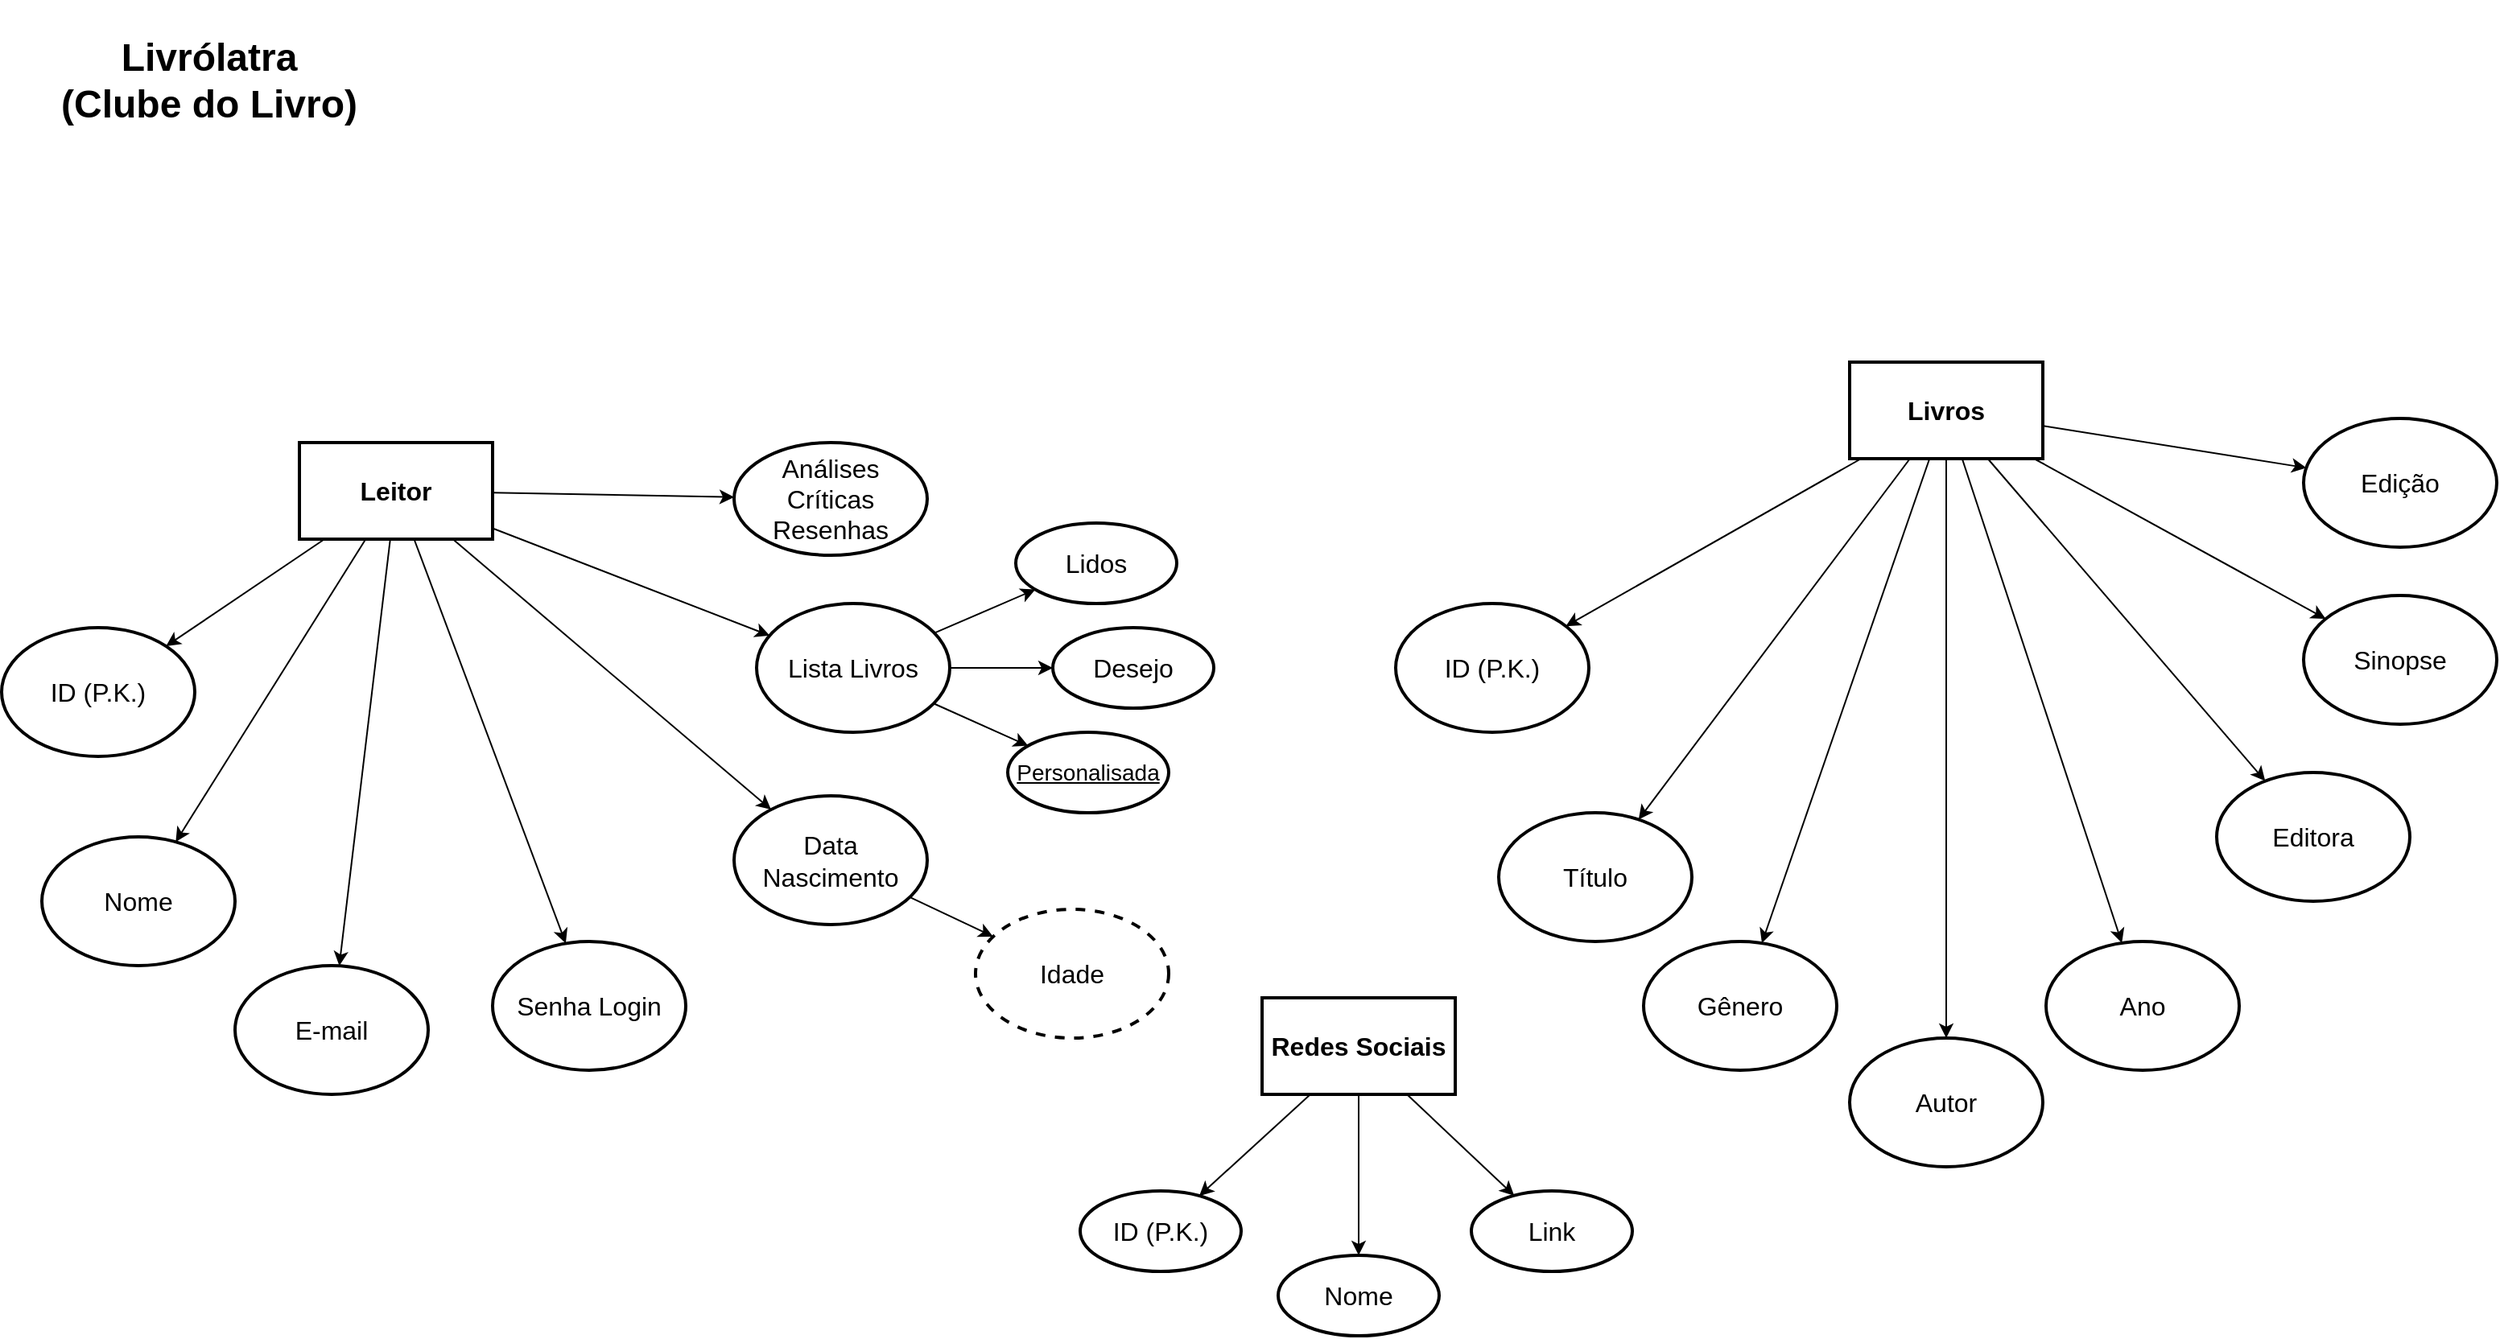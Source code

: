<mxfile version="22.0.3" type="device">
  <diagram name="Página-1" id="D_oYp7YFY8a_a5B_dFeF">
    <mxGraphModel dx="778" dy="772" grid="1" gridSize="10" guides="1" tooltips="1" connect="1" arrows="1" fold="1" page="1" pageScale="1" pageWidth="827" pageHeight="1169" math="0" shadow="0">
      <root>
        <mxCell id="0" />
        <mxCell id="1" parent="0" />
        <mxCell id="0pynkcndntX9hv0KAbxj-1" value="&lt;b&gt;&lt;font style=&quot;font-size: 24px;&quot;&gt;Livrólatra (Clube do Livro)&lt;/font&gt;&lt;/b&gt;" style="text;html=1;strokeColor=none;fillColor=none;align=center;verticalAlign=middle;whiteSpace=wrap;rounded=0;" parent="1" vertex="1">
          <mxGeometry x="64" y="10" width="190" height="100" as="geometry" />
        </mxCell>
        <mxCell id="0pynkcndntX9hv0KAbxj-5" value="&lt;span style=&quot;font-size: 16px;&quot;&gt;ID (P.K.)&lt;/span&gt;" style="ellipse;whiteSpace=wrap;html=1;strokeColor=default;strokeWidth=2;fillColor=none;" parent="1" vertex="1">
          <mxGeometry x="30" y="400" width="120" height="80" as="geometry" />
        </mxCell>
        <mxCell id="0pynkcndntX9hv0KAbxj-6" value="&lt;span style=&quot;font-size: 16px;&quot;&gt;Nome&lt;/span&gt;" style="ellipse;whiteSpace=wrap;html=1;strokeColor=default;strokeWidth=2;fillColor=none;" parent="1" vertex="1">
          <mxGeometry x="55" y="530" width="120" height="80" as="geometry" />
        </mxCell>
        <mxCell id="0pynkcndntX9hv0KAbxj-7" value="&lt;span style=&quot;font-size: 16px;&quot;&gt;Data Nascimento&lt;br&gt;&lt;/span&gt;" style="ellipse;whiteSpace=wrap;html=1;strokeColor=default;strokeWidth=2;fillColor=none;" parent="1" vertex="1">
          <mxGeometry x="485" y="504.5" width="120" height="80" as="geometry" />
        </mxCell>
        <mxCell id="0pynkcndntX9hv0KAbxj-8" value="&lt;span style=&quot;font-size: 16px;&quot;&gt;E-mail&lt;/span&gt;" style="ellipse;whiteSpace=wrap;html=1;strokeColor=default;strokeWidth=2;fillColor=none;" parent="1" vertex="1">
          <mxGeometry x="175" y="610" width="120" height="80" as="geometry" />
        </mxCell>
        <mxCell id="0pynkcndntX9hv0KAbxj-10" value="&lt;span style=&quot;font-size: 16px;&quot;&gt;Senha Login&lt;/span&gt;" style="ellipse;whiteSpace=wrap;html=1;strokeColor=default;strokeWidth=2;fillColor=none;" parent="1" vertex="1">
          <mxGeometry x="335" y="595" width="120" height="80" as="geometry" />
        </mxCell>
        <mxCell id="0pynkcndntX9hv0KAbxj-11" value="&lt;span style=&quot;font-size: 16px;&quot;&gt;Idade&lt;br&gt;&lt;/span&gt;" style="ellipse;whiteSpace=wrap;html=1;strokeColor=default;strokeWidth=2;fillColor=none;dashed=1;" parent="1" vertex="1">
          <mxGeometry x="635" y="575" width="120" height="80" as="geometry" />
        </mxCell>
        <mxCell id="0pynkcndntX9hv0KAbxj-12" value="&lt;span style=&quot;font-size: 16px;&quot;&gt;ID (P.K.)&lt;br&gt;&lt;/span&gt;" style="ellipse;whiteSpace=wrap;html=1;strokeColor=default;strokeWidth=2;fillColor=none;" parent="1" vertex="1">
          <mxGeometry x="700" y="750" width="100" height="50" as="geometry" />
        </mxCell>
        <mxCell id="0pynkcndntX9hv0KAbxj-17" value="&lt;span style=&quot;font-size: 16px;&quot;&gt;Nome&lt;br&gt;&lt;/span&gt;" style="ellipse;whiteSpace=wrap;html=1;strokeColor=default;strokeWidth=2;fillColor=none;" parent="1" vertex="1">
          <mxGeometry x="823" y="790" width="100" height="50" as="geometry" />
        </mxCell>
        <mxCell id="0pynkcndntX9hv0KAbxj-19" value="&lt;span style=&quot;font-size: 16px;&quot;&gt;Link&lt;br&gt;&lt;/span&gt;" style="ellipse;whiteSpace=wrap;html=1;strokeColor=default;strokeWidth=2;fillColor=none;" parent="1" vertex="1">
          <mxGeometry x="943" y="750" width="100" height="50" as="geometry" />
        </mxCell>
        <mxCell id="IXmIICaTYyOZwb3j-QIF-14" value="&lt;b&gt;&lt;font style=&quot;font-size: 16px;&quot;&gt;Leitor&lt;/font&gt;&lt;/b&gt;" style="rounded=0;whiteSpace=wrap;html=1;fillColor=none;strokeWidth=2;" parent="1" vertex="1">
          <mxGeometry x="215" y="285" width="120" height="60" as="geometry" />
        </mxCell>
        <mxCell id="IXmIICaTYyOZwb3j-QIF-15" value="&lt;b&gt;&lt;font style=&quot;font-size: 16px;&quot;&gt;Livros&lt;/font&gt;&lt;/b&gt;" style="rounded=0;whiteSpace=wrap;html=1;fillColor=none;strokeWidth=2;" parent="1" vertex="1">
          <mxGeometry x="1178" y="235" width="120" height="60" as="geometry" />
        </mxCell>
        <mxCell id="IXmIICaTYyOZwb3j-QIF-17" value="&lt;span style=&quot;font-size: 16px;&quot;&gt;ID (P.K.)&lt;/span&gt;" style="ellipse;whiteSpace=wrap;html=1;strokeColor=default;strokeWidth=2;fillColor=none;" parent="1" vertex="1">
          <mxGeometry x="896" y="385" width="120" height="80" as="geometry" />
        </mxCell>
        <mxCell id="IXmIICaTYyOZwb3j-QIF-18" value="&lt;span style=&quot;font-size: 16px;&quot;&gt;Título&lt;/span&gt;" style="ellipse;whiteSpace=wrap;html=1;strokeColor=default;strokeWidth=2;fillColor=none;" parent="1" vertex="1">
          <mxGeometry x="960" y="515" width="120" height="80" as="geometry" />
        </mxCell>
        <mxCell id="IXmIICaTYyOZwb3j-QIF-19" value="&lt;span style=&quot;font-size: 16px;&quot;&gt;Autor&lt;/span&gt;" style="ellipse;whiteSpace=wrap;html=1;strokeColor=default;strokeWidth=2;fillColor=none;" parent="1" vertex="1">
          <mxGeometry x="1178" y="655" width="120" height="80" as="geometry" />
        </mxCell>
        <mxCell id="IXmIICaTYyOZwb3j-QIF-20" value="&lt;span style=&quot;font-size: 16px;&quot;&gt;Ano&lt;/span&gt;" style="ellipse;whiteSpace=wrap;html=1;strokeColor=default;strokeWidth=2;fillColor=none;" parent="1" vertex="1">
          <mxGeometry x="1300" y="595" width="120" height="80" as="geometry" />
        </mxCell>
        <mxCell id="IXmIICaTYyOZwb3j-QIF-21" value="&lt;span style=&quot;font-size: 16px;&quot;&gt;Editora&lt;/span&gt;" style="ellipse;whiteSpace=wrap;html=1;strokeColor=default;strokeWidth=2;fillColor=none;" parent="1" vertex="1">
          <mxGeometry x="1406" y="490" width="120" height="80" as="geometry" />
        </mxCell>
        <mxCell id="IXmIICaTYyOZwb3j-QIF-22" value="&lt;span style=&quot;font-size: 16px;&quot;&gt;Sinopse&lt;/span&gt;" style="ellipse;whiteSpace=wrap;html=1;strokeColor=default;strokeWidth=2;fillColor=none;" parent="1" vertex="1">
          <mxGeometry x="1460" y="380" width="120" height="80" as="geometry" />
        </mxCell>
        <mxCell id="IXmIICaTYyOZwb3j-QIF-55" value="&lt;span style=&quot;font-size: 16px;&quot;&gt;Análises&lt;br&gt;Críticas&lt;br&gt;Resenhas&lt;/span&gt;" style="ellipse;whiteSpace=wrap;html=1;strokeColor=default;strokeWidth=2;fillColor=none;" parent="1" vertex="1">
          <mxGeometry x="485" y="285" width="120" height="70" as="geometry" />
        </mxCell>
        <mxCell id="IXmIICaTYyOZwb3j-QIF-57" value="&lt;span style=&quot;font-size: 16px;&quot;&gt;Lista Livros&lt;/span&gt;" style="ellipse;whiteSpace=wrap;html=1;strokeColor=default;strokeWidth=2;fillColor=none;" parent="1" vertex="1">
          <mxGeometry x="499" y="385" width="120" height="80" as="geometry" />
        </mxCell>
        <mxCell id="IXmIICaTYyOZwb3j-QIF-60" value="&lt;span style=&quot;font-size: 16px;&quot;&gt;Gênero&lt;/span&gt;" style="ellipse;whiteSpace=wrap;html=1;strokeColor=default;strokeWidth=2;fillColor=none;" parent="1" vertex="1">
          <mxGeometry x="1050" y="595" width="120" height="80" as="geometry" />
        </mxCell>
        <mxCell id="jxz7ZDE6LvCJPyyybYX1-21" value="&lt;span style=&quot;font-size: 16px;&quot;&gt;Edição&lt;/span&gt;" style="ellipse;whiteSpace=wrap;html=1;strokeColor=default;strokeWidth=2;fillColor=none;" parent="1" vertex="1">
          <mxGeometry x="1460" y="270" width="120" height="80" as="geometry" />
        </mxCell>
        <mxCell id="jxz7ZDE6LvCJPyyybYX1-27" value="&lt;span style=&quot;font-size: 16px;&quot;&gt;Lidos&lt;br&gt;&lt;/span&gt;" style="ellipse;whiteSpace=wrap;html=1;strokeColor=default;strokeWidth=2;fillColor=none;" parent="1" vertex="1">
          <mxGeometry x="660" y="335" width="100" height="50" as="geometry" />
        </mxCell>
        <mxCell id="jxz7ZDE6LvCJPyyybYX1-28" value="&lt;span style=&quot;font-size: 16px;&quot;&gt;Desejo&lt;br&gt;&lt;/span&gt;" style="ellipse;whiteSpace=wrap;html=1;strokeColor=default;strokeWidth=2;fillColor=none;" parent="1" vertex="1">
          <mxGeometry x="683" y="400" width="100" height="50" as="geometry" />
        </mxCell>
        <mxCell id="jxz7ZDE6LvCJPyyybYX1-29" value="&lt;u style=&quot;&quot;&gt;&lt;font style=&quot;font-size: 14px;&quot;&gt;Personalisada&lt;/font&gt;&lt;/u&gt;" style="ellipse;whiteSpace=wrap;html=1;strokeColor=default;strokeWidth=2;fillColor=none;" parent="1" vertex="1">
          <mxGeometry x="655" y="465" width="100" height="50" as="geometry" />
        </mxCell>
        <mxCell id="Kj5mGwT2nlYilsizSxGH-1" value="" style="endArrow=classic;html=1;rounded=0;" parent="1" source="IXmIICaTYyOZwb3j-QIF-15" target="IXmIICaTYyOZwb3j-QIF-17" edge="1">
          <mxGeometry width="50" height="50" relative="1" as="geometry">
            <mxPoint x="1176" y="645" as="sourcePoint" />
            <mxPoint x="1226" y="595" as="targetPoint" />
          </mxGeometry>
        </mxCell>
        <mxCell id="Kj5mGwT2nlYilsizSxGH-2" value="" style="endArrow=classic;html=1;rounded=0;" parent="1" source="IXmIICaTYyOZwb3j-QIF-15" target="IXmIICaTYyOZwb3j-QIF-18" edge="1">
          <mxGeometry width="50" height="50" relative="1" as="geometry">
            <mxPoint x="1195" y="305" as="sourcePoint" />
            <mxPoint x="1012" y="409" as="targetPoint" />
          </mxGeometry>
        </mxCell>
        <mxCell id="Kj5mGwT2nlYilsizSxGH-3" value="" style="endArrow=classic;html=1;rounded=0;" parent="1" source="IXmIICaTYyOZwb3j-QIF-15" target="IXmIICaTYyOZwb3j-QIF-60" edge="1">
          <mxGeometry width="50" height="50" relative="1" as="geometry">
            <mxPoint x="1205" y="315" as="sourcePoint" />
            <mxPoint x="1022" y="419" as="targetPoint" />
          </mxGeometry>
        </mxCell>
        <mxCell id="Kj5mGwT2nlYilsizSxGH-4" value="" style="endArrow=classic;html=1;rounded=0;" parent="1" source="IXmIICaTYyOZwb3j-QIF-15" target="IXmIICaTYyOZwb3j-QIF-19" edge="1">
          <mxGeometry width="50" height="50" relative="1" as="geometry">
            <mxPoint x="1215" y="325" as="sourcePoint" />
            <mxPoint x="1032" y="429" as="targetPoint" />
          </mxGeometry>
        </mxCell>
        <mxCell id="Kj5mGwT2nlYilsizSxGH-5" value="" style="endArrow=classic;html=1;rounded=0;" parent="1" source="IXmIICaTYyOZwb3j-QIF-15" target="IXmIICaTYyOZwb3j-QIF-20" edge="1">
          <mxGeometry width="50" height="50" relative="1" as="geometry">
            <mxPoint x="1225" y="335" as="sourcePoint" />
            <mxPoint x="1042" y="439" as="targetPoint" />
          </mxGeometry>
        </mxCell>
        <mxCell id="Kj5mGwT2nlYilsizSxGH-6" value="" style="endArrow=classic;html=1;rounded=0;" parent="1" source="IXmIICaTYyOZwb3j-QIF-15" target="IXmIICaTYyOZwb3j-QIF-21" edge="1">
          <mxGeometry width="50" height="50" relative="1" as="geometry">
            <mxPoint x="1235" y="345" as="sourcePoint" />
            <mxPoint x="1052" y="449" as="targetPoint" />
          </mxGeometry>
        </mxCell>
        <mxCell id="Kj5mGwT2nlYilsizSxGH-7" value="" style="endArrow=classic;html=1;rounded=0;" parent="1" source="IXmIICaTYyOZwb3j-QIF-15" target="IXmIICaTYyOZwb3j-QIF-22" edge="1">
          <mxGeometry width="50" height="50" relative="1" as="geometry">
            <mxPoint x="1245" y="355" as="sourcePoint" />
            <mxPoint x="1062" y="459" as="targetPoint" />
          </mxGeometry>
        </mxCell>
        <mxCell id="Kj5mGwT2nlYilsizSxGH-8" value="" style="endArrow=classic;html=1;rounded=0;" parent="1" source="IXmIICaTYyOZwb3j-QIF-15" target="jxz7ZDE6LvCJPyyybYX1-21" edge="1">
          <mxGeometry width="50" height="50" relative="1" as="geometry">
            <mxPoint x="1255" y="365" as="sourcePoint" />
            <mxPoint x="1072" y="469" as="targetPoint" />
          </mxGeometry>
        </mxCell>
        <mxCell id="Kj5mGwT2nlYilsizSxGH-9" value="" style="endArrow=classic;html=1;rounded=0;exitX=0.25;exitY=1;exitDx=0;exitDy=0;" parent="1" source="f8IZMvwFRtpvxiIBZm4c-1" target="0pynkcndntX9hv0KAbxj-12" edge="1">
          <mxGeometry width="50" height="50" relative="1" as="geometry">
            <mxPoint x="513" y="745" as="sourcePoint" />
            <mxPoint x="330" y="849" as="targetPoint" />
          </mxGeometry>
        </mxCell>
        <mxCell id="Kj5mGwT2nlYilsizSxGH-10" value="" style="endArrow=classic;html=1;rounded=0;exitX=0.5;exitY=1;exitDx=0;exitDy=0;" parent="1" source="f8IZMvwFRtpvxiIBZm4c-1" target="0pynkcndntX9hv0KAbxj-17" edge="1">
          <mxGeometry width="50" height="50" relative="1" as="geometry">
            <mxPoint x="523" y="755" as="sourcePoint" />
            <mxPoint x="340" y="859" as="targetPoint" />
          </mxGeometry>
        </mxCell>
        <mxCell id="Kj5mGwT2nlYilsizSxGH-11" value="" style="endArrow=classic;html=1;rounded=0;exitX=0.75;exitY=1;exitDx=0;exitDy=0;" parent="1" source="f8IZMvwFRtpvxiIBZm4c-1" target="0pynkcndntX9hv0KAbxj-19" edge="1">
          <mxGeometry width="50" height="50" relative="1" as="geometry">
            <mxPoint x="533" y="765" as="sourcePoint" />
            <mxPoint x="350" y="869" as="targetPoint" />
          </mxGeometry>
        </mxCell>
        <mxCell id="Kj5mGwT2nlYilsizSxGH-14" value="" style="endArrow=classic;html=1;rounded=0;" parent="1" source="0pynkcndntX9hv0KAbxj-7" target="0pynkcndntX9hv0KAbxj-11" edge="1">
          <mxGeometry width="50" height="50" relative="1" as="geometry">
            <mxPoint x="575" y="945" as="sourcePoint" />
            <mxPoint x="690" y="705" as="targetPoint" />
          </mxGeometry>
        </mxCell>
        <mxCell id="Kj5mGwT2nlYilsizSxGH-15" value="" style="endArrow=classic;html=1;rounded=0;" parent="1" source="IXmIICaTYyOZwb3j-QIF-57" target="jxz7ZDE6LvCJPyyybYX1-27" edge="1">
          <mxGeometry width="50" height="50" relative="1" as="geometry">
            <mxPoint x="585" y="955" as="sourcePoint" />
            <mxPoint x="402" y="1059" as="targetPoint" />
          </mxGeometry>
        </mxCell>
        <mxCell id="Kj5mGwT2nlYilsizSxGH-16" value="" style="endArrow=classic;html=1;rounded=0;" parent="1" source="IXmIICaTYyOZwb3j-QIF-57" target="jxz7ZDE6LvCJPyyybYX1-28" edge="1">
          <mxGeometry width="50" height="50" relative="1" as="geometry">
            <mxPoint x="595" y="965" as="sourcePoint" />
            <mxPoint x="412" y="1069" as="targetPoint" />
          </mxGeometry>
        </mxCell>
        <mxCell id="Kj5mGwT2nlYilsizSxGH-17" value="" style="endArrow=classic;html=1;rounded=0;" parent="1" source="IXmIICaTYyOZwb3j-QIF-57" target="jxz7ZDE6LvCJPyyybYX1-29" edge="1">
          <mxGeometry width="50" height="50" relative="1" as="geometry">
            <mxPoint x="605" y="975" as="sourcePoint" />
            <mxPoint x="422" y="1079" as="targetPoint" />
          </mxGeometry>
        </mxCell>
        <mxCell id="Kj5mGwT2nlYilsizSxGH-18" value="" style="endArrow=classic;html=1;rounded=0;" parent="1" source="IXmIICaTYyOZwb3j-QIF-14" target="0pynkcndntX9hv0KAbxj-5" edge="1">
          <mxGeometry width="50" height="50" relative="1" as="geometry">
            <mxPoint x="615" y="985" as="sourcePoint" />
            <mxPoint x="432" y="1089" as="targetPoint" />
          </mxGeometry>
        </mxCell>
        <mxCell id="Kj5mGwT2nlYilsizSxGH-19" value="" style="endArrow=classic;html=1;rounded=0;" parent="1" source="IXmIICaTYyOZwb3j-QIF-14" target="0pynkcndntX9hv0KAbxj-6" edge="1">
          <mxGeometry width="50" height="50" relative="1" as="geometry">
            <mxPoint x="625" y="995" as="sourcePoint" />
            <mxPoint x="442" y="1099" as="targetPoint" />
          </mxGeometry>
        </mxCell>
        <mxCell id="Kj5mGwT2nlYilsizSxGH-20" value="" style="endArrow=classic;html=1;rounded=0;" parent="1" source="IXmIICaTYyOZwb3j-QIF-14" target="0pynkcndntX9hv0KAbxj-8" edge="1">
          <mxGeometry width="50" height="50" relative="1" as="geometry">
            <mxPoint x="635" y="1005" as="sourcePoint" />
            <mxPoint x="452" y="1109" as="targetPoint" />
          </mxGeometry>
        </mxCell>
        <mxCell id="Kj5mGwT2nlYilsizSxGH-22" value="" style="endArrow=classic;html=1;rounded=0;" parent="1" source="IXmIICaTYyOZwb3j-QIF-14" target="0pynkcndntX9hv0KAbxj-10" edge="1">
          <mxGeometry width="50" height="50" relative="1" as="geometry">
            <mxPoint x="655" y="1025" as="sourcePoint" />
            <mxPoint x="472" y="1129" as="targetPoint" />
          </mxGeometry>
        </mxCell>
        <mxCell id="Kj5mGwT2nlYilsizSxGH-23" value="" style="endArrow=classic;html=1;rounded=0;" parent="1" source="IXmIICaTYyOZwb3j-QIF-14" target="0pynkcndntX9hv0KAbxj-7" edge="1">
          <mxGeometry width="50" height="50" relative="1" as="geometry">
            <mxPoint x="665" y="1035" as="sourcePoint" />
            <mxPoint x="482" y="1139" as="targetPoint" />
          </mxGeometry>
        </mxCell>
        <mxCell id="Kj5mGwT2nlYilsizSxGH-24" value="" style="endArrow=classic;html=1;rounded=0;" parent="1" source="IXmIICaTYyOZwb3j-QIF-14" target="IXmIICaTYyOZwb3j-QIF-57" edge="1">
          <mxGeometry width="50" height="50" relative="1" as="geometry">
            <mxPoint x="675" y="1045" as="sourcePoint" />
            <mxPoint x="492" y="1149" as="targetPoint" />
          </mxGeometry>
        </mxCell>
        <mxCell id="Kj5mGwT2nlYilsizSxGH-25" value="" style="endArrow=classic;html=1;rounded=0;" parent="1" source="IXmIICaTYyOZwb3j-QIF-14" target="IXmIICaTYyOZwb3j-QIF-55" edge="1">
          <mxGeometry width="50" height="50" relative="1" as="geometry">
            <mxPoint x="685" y="1055" as="sourcePoint" />
            <mxPoint x="502" y="1159" as="targetPoint" />
          </mxGeometry>
        </mxCell>
        <mxCell id="f8IZMvwFRtpvxiIBZm4c-1" value="&lt;b&gt;&lt;font style=&quot;font-size: 16px;&quot;&gt;Redes Sociais&lt;/font&gt;&lt;/b&gt;" style="rounded=0;whiteSpace=wrap;html=1;fillColor=none;strokeWidth=2;" parent="1" vertex="1">
          <mxGeometry x="813" y="630" width="120" height="60" as="geometry" />
        </mxCell>
      </root>
    </mxGraphModel>
  </diagram>
</mxfile>
